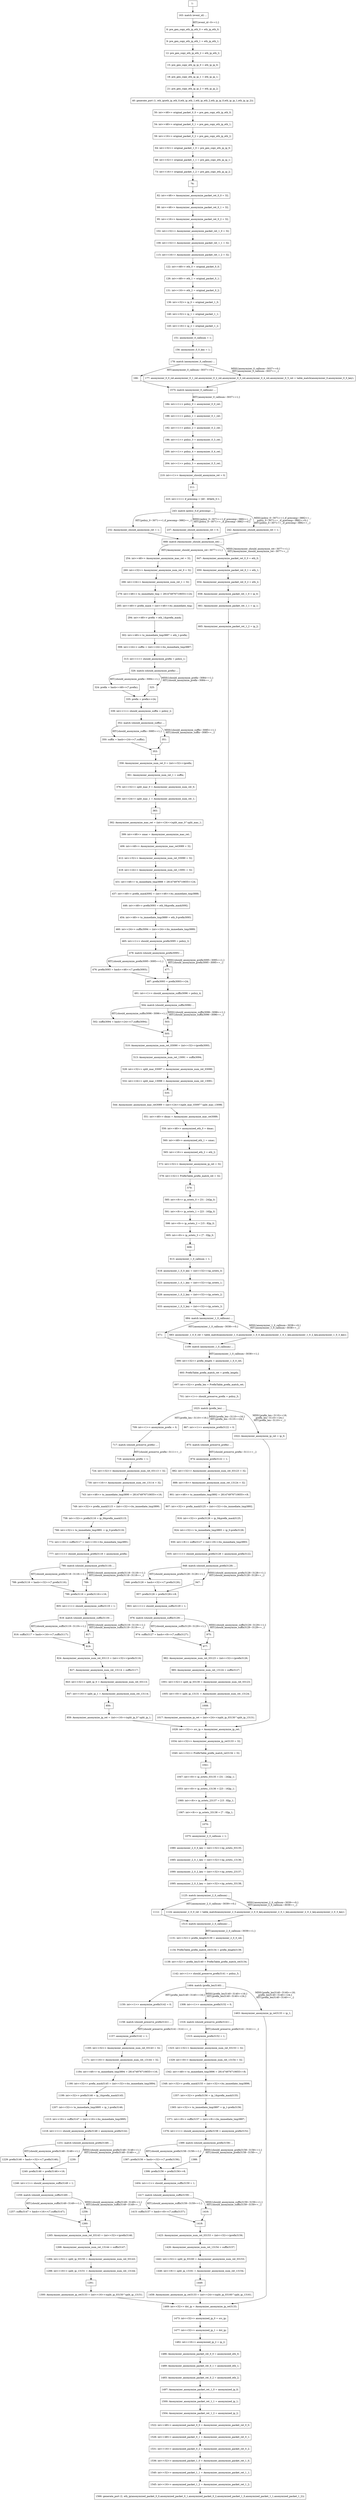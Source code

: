 digraph G {
  "1: " [shape=box, ];
  "6: pre_gen_copy_eth_ip_eth_0 = eth_ip_eth_0;" [shape=box, ];
  "9: pre_gen_copy_eth_ip_eth_1 = eth_ip_eth_1;" [shape=box, ];
  "12: pre_gen_copy_eth_ip_eth_2 = eth_ip_eth_2;" [shape=box, ];
  "15: pre_gen_copy_eth_ip_ip_0 = eth_ip_ip_0;" [shape=box, ];
  "18: pre_gen_copy_eth_ip_ip_1 = eth_ip_ip_1;" [shape=box, ];
  "21: pre_gen_copy_eth_ip_ip_2 = eth_ip_ip_2;" [shape=box, ];
  "40: generate_port (1, eth_ip(eth_ip_eth_0,eth_ip_eth_1,eth_ip_eth_2,eth_ip_ip_0,eth_ip_ip_1,eth_ip_ip_2));" [
  shape=box, ];
  "50: int<<48>> original_packet_0_0 = pre_gen_copy_eth_ip_eth_0;" [shape=box,
                                                                    ];
  "54: int<<48>> original_packet_0_1 = pre_gen_copy_eth_ip_eth_1;" [shape=box,
                                                                    ];
  "59: int<<16>> original_packet_0_2 = pre_gen_copy_eth_ip_eth_2;" [shape=box,
                                                                    ];
  "64: int<<32>> original_packet_1_0 = pre_gen_copy_eth_ip_ip_0;" [shape=box, ];
  "68: int<<32>> original_packet_1_1 = pre_gen_copy_eth_ip_ip_1;" [shape=box, ];
  "73: int<<16>> original_packet_1_2 = pre_gen_copy_eth_ip_ip_2;" [shape=box, ];
  "76: " [shape=box, ];
  "82: int<<48>> Anonymizer_anonymize_packet_ret_0_0 = 32;" [shape=box, ];
  "88: int<<48>> Anonymizer_anonymize_packet_ret_0_1 = 32;" [shape=box, ];
  "95: int<<16>> Anonymizer_anonymize_packet_ret_0_2 = 32;" [shape=box, ];
  "102: int<<32>> Anonymizer_anonymize_packet_ret_1_0 = 32;" [shape=box, ];
  "108: int<<32>> Anonymizer_anonymize_packet_ret_1_1 = 32;" [shape=box, ];
  "115: int<<16>> Anonymizer_anonymize_packet_ret_1_2 = 32;" [shape=box, ];
  "122: int<<48>> eth_0 = original_packet_0_0;" [shape=box, ];
  "126: int<<48>> eth_1 = original_packet_0_1;" [shape=box, ];
  "131: int<<16>> eth_2 = original_packet_0_2;" [shape=box, ];
  "136: int<<32>> ip_0 = original_packet_1_0;" [shape=box, ];
  "140: int<<32>> ip_1 = original_packet_1_1;" [shape=box, ];
  "145: int<<16>> ip_2 = original_packet_1_2;" [shape=box, ];
  "151: anonymizer_0_callnum = 1;" [shape=box, ];
  "156: anonymizer_0_0_key = 1;" [shape=box, ];
  "163: match (event_id) ...
" [shape=box, ];
  "166: " [shape=box, ];
  "177: anonymizer_0_0_ret,anonymizer_0_1_ret,anonymizer_0_2_ret,anonymizer_0_3_ret,anonymizer_0_4_ret,anonymizer_0_5_ret = table_match(anonymizer_0,anonymizer_0_0_key);" [
  shape=box, ];
  "178: match (anonymizer_0_callnum) ...
" [shape=box, ];
  "184: int<<1>> policy_0 = anonymizer_0_0_ret;" [shape=box, ];
  "188: int<<1>> policy_1 = anonymizer_0_1_ret;" [shape=box, ];
  "192: int<<1>> policy_2 = anonymizer_0_2_ret;" [shape=box, ];
  "196: int<<1>> policy_3 = anonymizer_0_3_ret;" [shape=box, ];
  "200: int<<1>> policy_4 = anonymizer_0_4_ret;" [shape=box, ];
  "204: int<<1>> policy_5 = anonymizer_0_5_ret;" [shape=box, ];
  "210: int<<1>> Anonymizer_should_anonymize_ret = 0;" [shape=box, ];
  "211: " [shape=box, ];
  "223: int<<1>> if_precomp = [40 : 40]eth_0-1;" [shape=box, ];
  "232: Anonymizer_should_anonymize_ret = 1;" [shape=box, ];
  "237: Anonymizer_should_anonymize_ret = 0;" [shape=box, ];
  "242: Anonymizer_should_anonymize_ret = 1;" [shape=box, ];
  "243: match (policy_0,if_precomp) ...
" [shape=box, ];
  "254: int<<48>> Anonymizer_anonymize_mac_ret = 32;" [shape=box, ];
  "260: int<<32>> Anonymizer_anonymize_num_ret_0 = 32;" [shape=box, ];
  "266: int<<24>> Anonymizer_anonymize_num_ret_1 = 32;" [shape=box, ];
  "279: int<<48>> to_immediate_tmp = 281474976710655<<24;" [shape=box, ];
  "285: int<<48>> prefix_mask = (int<<48>>)to_immediate_tmp;" [shape=box, ];
  "294: int<<48>> prefix = eth_1&prefix_mask;" [shape=box, ];
  "302: int<<48>> to_immediate_tmp3887 = eth_1-prefix;" [shape=box, ];
  "308: int<<24>> suffix = (int<<24>>)to_immediate_tmp3887;" [shape=box, ];
  "313: int<<1>> should_anonymize_prefix = policy_1;" [shape=box, ];
  "324: prefix = hash<<48>>(7,prefix);" [shape=box, ];
  "325: " [shape=box, ];
  "326: match (should_anonymize_prefix) ...
" [shape=box, ];
  "335: prefix = prefix>>24;" [shape=box, ];
  "339: int<<1>> should_anonymize_suffix = policy_2;" [shape=box, ];
  "350: suffix = hash<<24>>(7,suffix);" [shape=box, ];
  "351: " [shape=box, ];
  "352: match (should_anonymize_suffix) ...
" [shape=box, ];
  "353: " [shape=box, ];
  "358: Anonymizer_anonymize_num_ret_0 = (int<<32>>)prefix;" [shape=box, ];
  "361: Anonymizer_anonymize_num_ret_1 = suffix;" [shape=box, ];
  "376: int<<32>> split_mac_0 = Anonymizer_anonymize_num_ret_0;" [shape=box, ];
  "380: int<<24>> split_mac_1 = Anonymizer_anonymize_num_ret_1;" [shape=box, ];
  "383: " [shape=box, ];
  "392: Anonymizer_anonymize_mac_ret = (int<<24>>)split_mac_0^split_mac_1;" [
  shape=box, ];
  "399: int<<48>> smac = Anonymizer_anonymize_mac_ret;" [shape=box, ];
  "406: int<<48>> Anonymizer_anonymize_mac_ret3089 = 32;" [shape=box, ];
  "412: int<<32>> Anonymizer_anonymize_num_ret_03090 = 32;" [shape=box, ];
  "418: int<<24>> Anonymizer_anonymize_num_ret_13091 = 32;" [shape=box, ];
  "431: int<<48>> to_immediate_tmp3888 = 281474976710655<<24;" [shape=box, ];
  "437: int<<48>> prefix_mask3092 = (int<<48>>)to_immediate_tmp3888;" [
  shape=box, ];
  "446: int<<48>> prefix3093 = eth_0&prefix_mask3092;" [shape=box, ];
  "454: int<<48>> to_immediate_tmp3889 = eth_0-prefix3093;" [shape=box, ];
  "460: int<<24>> suffix3094 = (int<<24>>)to_immediate_tmp3889;" [shape=box, ];
  "465: int<<1>> should_anonymize_prefix3095 = policy_3;" [shape=box, ];
  "476: prefix3093 = hash<<48>>(7,prefix3093);" [shape=box, ];
  "477: " [shape=box, ];
  "478: match (should_anonymize_prefix3095) ...
" [shape=box, ];
  "487: prefix3093 = prefix3093>>24;" [shape=box, ];
  "491: int<<1>> should_anonymize_suffix3096 = policy_4;" [shape=box, ];
  "502: suffix3094 = hash<<24>>(7,suffix3094);" [shape=box, ];
  "503: " [shape=box, ];
  "504: match (should_anonymize_suffix3096) ...
" [shape=box, ];
  "505: " [shape=box, ];
  "510: Anonymizer_anonymize_num_ret_03090 = (int<<32>>)prefix3093;" [
  shape=box, ];
  "513: Anonymizer_anonymize_num_ret_13091 = suffix3094;" [shape=box, ];
  "528: int<<32>> split_mac_03097 = Anonymizer_anonymize_num_ret_03090;" [
  shape=box, ];
  "532: int<<24>> split_mac_13098 = Anonymizer_anonymize_num_ret_13091;" [
  shape=box, ];
  "535: " [shape=box, ];
  "544: Anonymizer_anonymize_mac_ret3089 = (int<<24>>)split_mac_03097^split_mac_13098;" [
  shape=box, ];
  "551: int<<48>> dmac = Anonymizer_anonymize_mac_ret3089;" [shape=box, ];
  "556: int<<48>> anonymized_eth_0 = dmac;" [shape=box, ];
  "560: int<<48>> anonymized_eth_1 = smac;" [shape=box, ];
  "565: int<<16>> anonymized_eth_2 = eth_2;" [shape=box, ];
  "572: int<<32>> Anonymizer_anonymize_ip_ret = 32;" [shape=box, ];
  "578: int<<32>> PrefixTable_prefix_match_ret = 32;" [shape=box, ];
  "579: " [shape=box, ];
  "585: int<<8>> ip_octets_0 = [31 : 24]ip_0;" [shape=box, ];
  "591: int<<8>> ip_octets_1 = [23 : 16]ip_0;" [shape=box, ];
  "598: int<<8>> ip_octets_2 = [15 : 8]ip_0;" [shape=box, ];
  "605: int<<8>> ip_octets_3 = [7 : 0]ip_0;" [shape=box, ];
  "608: " [shape=box, ];
  "613: anonymizer_1_0_callnum = 1;" [shape=box, ];
  "618: anonymizer_1_0_0_key = (int<<32>>)ip_octets_0;" [shape=box, ];
  "623: anonymizer_1_0_1_key = (int<<32>>)ip_octets_1;" [shape=box, ];
  "628: anonymizer_1_0_2_key = (int<<32>>)ip_octets_2;" [shape=box, ];
  "633: anonymizer_1_0_3_key = (int<<32>>)ip_octets_3;" [shape=box, ];
  "647: Anonymizer_anonymize_packet_ret_0_0 = eth_0;" [shape=box, ];
  "650: Anonymizer_anonymize_packet_ret_0_1 = eth_1;" [shape=box, ];
  "654: Anonymizer_anonymize_packet_ret_0_2 = eth_2;" [shape=box, ];
  "658: Anonymizer_anonymize_packet_ret_1_0 = ip_0;" [shape=box, ];
  "661: Anonymizer_anonymize_packet_ret_1_1 = ip_1;" [shape=box, ];
  "665: Anonymizer_anonymize_packet_ret_1_2 = ip_2;" [shape=box, ];
  "668: match (Anonymizer_should_anonymize_ret) ...
" [shape=box, ];
  "671: " [shape=box, ];
  "683: anonymizer_1_0_0_ret = table_match(anonymizer_1_0,anonymizer_1_0_0_key,anonymizer_1_0_1_key,anonymizer_1_0_2_key,anonymizer_1_0_3_key);" [
  shape=box, ];
  "684: match (anonymizer_1_0_callnum) ...
" [shape=box, ];
  "690: int<<32>> prefix_length = anonymizer_1_0_0_ret;" [shape=box, ];
  "693: PrefixTable_prefix_match_ret = prefix_length;" [shape=box, ];
  "697: int<<32>> prefix_len = PrefixTable_prefix_match_ret;" [shape=box, ];
  "701: int<<1>> should_preserve_prefix = policy_5;" [shape=box, ];
  "709: int<<1>> anonymize_prefix = 0;" [shape=box, ];
  "716: anonymize_prefix = 1;" [shape=box, ];
  "717: match (should_preserve_prefix) ...
" [shape=box, ];
  "724: int<<32>> Anonymizer_anonymize_num_ret_03113 = 32;" [shape=box, ];
  "730: int<<16>> Anonymizer_anonymize_num_ret_13114 = 32;" [shape=box, ];
  "743: int<<48>> to_immediate_tmp3890 = 281474976710655<<16;" [shape=box, ];
  "749: int<<32>> prefix_mask3115 = (int<<32>>)to_immediate_tmp3890;" [
  shape=box, ];
  "758: int<<32>> prefix3116 = ip_0&prefix_mask3115;" [shape=box, ];
  "766: int<<32>> to_immediate_tmp3891 = ip_0-prefix3116;" [shape=box, ];
  "772: int<<16>> suffix3117 = (int<<16>>)to_immediate_tmp3891;" [shape=box, ];
  "777: int<<1>> should_anonymize_prefix3118 = anonymize_prefix;" [shape=box, ];
  "788: prefix3116 = hash<<32>>(7,prefix3116);" [shape=box, ];
  "789: " [shape=box, ];
  "790: match (should_anonymize_prefix3118) ...
" [shape=box, ];
  "799: prefix3116 = prefix3116>>16;" [shape=box, ];
  "805: int<<1>> should_anonymize_suffix3119 = 1;" [shape=box, ];
  "816: suffix3117 = hash<<16>>(7,suffix3117);" [shape=box, ];
  "817: " [shape=box, ];
  "818: match (should_anonymize_suffix3119) ...
" [shape=box, ];
  "819: " [shape=box, ];
  "824: Anonymizer_anonymize_num_ret_03113 = (int<<32>>)prefix3116;" [
  shape=box, ];
  "827: Anonymizer_anonymize_num_ret_13114 = suffix3117;" [shape=box, ];
  "843: int<<32>> split_ip_0 = Anonymizer_anonymize_num_ret_03113;" [
  shape=box, ];
  "847: int<<16>> split_ip_1 = Anonymizer_anonymize_num_ret_13114;" [
  shape=box, ];
  "850: " [shape=box, ];
  "859: Anonymizer_anonymize_ip_ret = (int<<16>>)split_ip_0^split_ip_1;" [
  shape=box, ];
  "867: int<<1>> anonymize_prefix3122 = 0;" [shape=box, ];
  "874: anonymize_prefix3122 = 1;" [shape=box, ];
  "875: match (should_preserve_prefix) ...
" [shape=box, ];
  "882: int<<32>> Anonymizer_anonymize_num_ret_03123 = 32;" [shape=box, ];
  "888: int<<8>> Anonymizer_anonymize_num_ret_13124 = 32;" [shape=box, ];
  "901: int<<48>> to_immediate_tmp3892 = 281474976710655<<8;" [shape=box, ];
  "907: int<<32>> prefix_mask3125 = (int<<32>>)to_immediate_tmp3892;" [
  shape=box, ];
  "916: int<<32>> prefix3126 = ip_0&prefix_mask3125;" [shape=box, ];
  "924: int<<32>> to_immediate_tmp3893 = ip_0-prefix3126;" [shape=box, ];
  "930: int<<8>> suffix3127 = (int<<8>>)to_immediate_tmp3893;" [shape=box, ];
  "935: int<<1>> should_anonymize_prefix3128 = anonymize_prefix3122;" [
  shape=box, ];
  "946: prefix3126 = hash<<32>>(7,prefix3126);" [shape=box, ];
  "947: " [shape=box, ];
  "948: match (should_anonymize_prefix3128) ...
" [shape=box, ];
  "957: prefix3126 = prefix3126>>8;" [shape=box, ];
  "963: int<<1>> should_anonymize_suffix3129 = 1;" [shape=box, ];
  "974: suffix3127 = hash<<8>>(7,suffix3127);" [shape=box, ];
  "975: " [shape=box, ];
  "976: match (should_anonymize_suffix3129) ...
" [shape=box, ];
  "977: " [shape=box, ];
  "982: Anonymizer_anonymize_num_ret_03123 = (int<<32>>)prefix3126;" [
  shape=box, ];
  "985: Anonymizer_anonymize_num_ret_13124 = suffix3127;" [shape=box, ];
  "1001: int<<32>> split_ip_03130 = Anonymizer_anonymize_num_ret_03123;" [
  shape=box, ];
  "1005: int<<8>> split_ip_13131 = Anonymizer_anonymize_num_ret_13124;" [
  shape=box, ];
  "1008: " [shape=box, ];
  "1017: Anonymizer_anonymize_ip_ret = (int<<24>>)split_ip_03130^split_ip_13131;" [
  shape=box, ];
  "1022: Anonymizer_anonymize_ip_ret = ip_0;" [shape=box, ];
  "1023: match (prefix_len) ...
" [shape=box, ];
  "1028: int<<32>> src_ip = Anonymizer_anonymize_ip_ret;" [shape=box, ];
  "1034: int<<32>> Anonymizer_anonymize_ip_ret3133 = 32;" [shape=box, ];
  "1040: int<<32>> PrefixTable_prefix_match_ret3134 = 32;" [shape=box, ];
  "1041: " [shape=box, ];
  "1047: int<<8>> ip_octets_03135 = [31 : 24]ip_1;" [shape=box, ];
  "1053: int<<8>> ip_octets_13136 = [23 : 16]ip_1;" [shape=box, ];
  "1060: int<<8>> ip_octets_23137 = [15 : 8]ip_1;" [shape=box, ];
  "1067: int<<8>> ip_octets_33138 = [7 : 0]ip_1;" [shape=box, ];
  "1070: " [shape=box, ];
  "1075: anonymizer_2_0_callnum = 1;" [shape=box, ];
  "1080: anonymizer_2_0_0_key = (int<<32>>)ip_octets_03135;" [shape=box, ];
  "1085: anonymizer_2_0_1_key = (int<<32>>)ip_octets_13136;" [shape=box, ];
  "1090: anonymizer_2_0_2_key = (int<<32>>)ip_octets_23137;" [shape=box, ];
  "1095: anonymizer_2_0_3_key = (int<<32>>)ip_octets_33138;" [shape=box, ];
  "1109: match (anonymizer_1_0_callnum) ...
" [shape=box, ];
  "1112: " [shape=box, ];
  "1124: anonymizer_2_0_0_ret = table_match(anonymizer_2_0,anonymizer_2_0_0_key,anonymizer_2_0_1_key,anonymizer_2_0_2_key,anonymizer_2_0_3_key);" [
  shape=box, ];
  "1125: match (anonymizer_2_0_callnum) ...
" [shape=box, ];
  "1131: int<<32>> prefix_length3139 = anonymizer_2_0_0_ret;" [shape=box, ];
  "1134: PrefixTable_prefix_match_ret3134 = prefix_length3139;" [shape=box, ];
  "1138: int<<32>> prefix_len3140 = PrefixTable_prefix_match_ret3134;" [
  shape=box, ];
  "1142: int<<1>> should_preserve_prefix3141 = policy_5;" [shape=box, ];
  "1150: int<<1>> anonymize_prefix3142 = 0;" [shape=box, ];
  "1157: anonymize_prefix3142 = 1;" [shape=box, ];
  "1158: match (should_preserve_prefix3141) ...
" [shape=box, ];
  "1165: int<<32>> Anonymizer_anonymize_num_ret_03143 = 32;" [shape=box, ];
  "1171: int<<16>> Anonymizer_anonymize_num_ret_13144 = 32;" [shape=box, ];
  "1184: int<<48>> to_immediate_tmp3894 = 281474976710655<<16;" [shape=box, ];
  "1190: int<<32>> prefix_mask3145 = (int<<32>>)to_immediate_tmp3894;" [
  shape=box, ];
  "1199: int<<32>> prefix3146 = ip_1&prefix_mask3145;" [shape=box, ];
  "1207: int<<32>> to_immediate_tmp3895 = ip_1-prefix3146;" [shape=box, ];
  "1213: int<<16>> suffix3147 = (int<<16>>)to_immediate_tmp3895;" [shape=box, ];
  "1218: int<<1>> should_anonymize_prefix3148 = anonymize_prefix3142;" [
  shape=box, ];
  "1229: prefix3146 = hash<<32>>(7,prefix3146);" [shape=box, ];
  "1230: " [shape=box, ];
  "1231: match (should_anonymize_prefix3148) ...
" [shape=box, ];
  "1240: prefix3146 = prefix3146>>16;" [shape=box, ];
  "1246: int<<1>> should_anonymize_suffix3149 = 1;" [shape=box, ];
  "1257: suffix3147 = hash<<16>>(7,suffix3147);" [shape=box, ];
  "1258: " [shape=box, ];
  "1259: match (should_anonymize_suffix3149) ...
" [shape=box, ];
  "1260: " [shape=box, ];
  "1265: Anonymizer_anonymize_num_ret_03143 = (int<<32>>)prefix3146;" [
  shape=box, ];
  "1268: Anonymizer_anonymize_num_ret_13144 = suffix3147;" [shape=box, ];
  "1284: int<<32>> split_ip_03150 = Anonymizer_anonymize_num_ret_03143;" [
  shape=box, ];
  "1288: int<<16>> split_ip_13151 = Anonymizer_anonymize_num_ret_13144;" [
  shape=box, ];
  "1291: " [shape=box, ];
  "1300: Anonymizer_anonymize_ip_ret3133 = (int<<16>>)split_ip_03150^split_ip_13151;" [
  shape=box, ];
  "1308: int<<1>> anonymize_prefix3152 = 0;" [shape=box, ];
  "1315: anonymize_prefix3152 = 1;" [shape=box, ];
  "1316: match (should_preserve_prefix3141) ...
" [shape=box, ];
  "1323: int<<32>> Anonymizer_anonymize_num_ret_03153 = 32;" [shape=box, ];
  "1329: int<<8>> Anonymizer_anonymize_num_ret_13154 = 32;" [shape=box, ];
  "1342: int<<48>> to_immediate_tmp3896 = 281474976710655<<8;" [shape=box, ];
  "1348: int<<32>> prefix_mask3155 = (int<<32>>)to_immediate_tmp3896;" [
  shape=box, ];
  "1357: int<<32>> prefix3156 = ip_1&prefix_mask3155;" [shape=box, ];
  "1365: int<<32>> to_immediate_tmp3897 = ip_1-prefix3156;" [shape=box, ];
  "1371: int<<8>> suffix3157 = (int<<8>>)to_immediate_tmp3897;" [shape=box, ];
  "1376: int<<1>> should_anonymize_prefix3158 = anonymize_prefix3152;" [
  shape=box, ];
  "1387: prefix3156 = hash<<32>>(7,prefix3156);" [shape=box, ];
  "1388: " [shape=box, ];
  "1389: match (should_anonymize_prefix3158) ...
" [shape=box, ];
  "1398: prefix3156 = prefix3156>>8;" [shape=box, ];
  "1404: int<<1>> should_anonymize_suffix3159 = 1;" [shape=box, ];
  "1415: suffix3157 = hash<<8>>(7,suffix3157);" [shape=box, ];
  "1416: " [shape=box, ];
  "1417: match (should_anonymize_suffix3159) ...
" [shape=box, ];
  "1418: " [shape=box, ];
  "1423: Anonymizer_anonymize_num_ret_03153 = (int<<32>>)prefix3156;" [
  shape=box, ];
  "1426: Anonymizer_anonymize_num_ret_13154 = suffix3157;" [shape=box, ];
  "1442: int<<32>> split_ip_03160 = Anonymizer_anonymize_num_ret_03153;" [
  shape=box, ];
  "1446: int<<8>> split_ip_13161 = Anonymizer_anonymize_num_ret_13154;" [
  shape=box, ];
  "1449: " [shape=box, ];
  "1458: Anonymizer_anonymize_ip_ret3133 = (int<<24>>)split_ip_03160^split_ip_13161;" [
  shape=box, ];
  "1463: Anonymizer_anonymize_ip_ret3133 = ip_1;" [shape=box, ];
  "1464: match (prefix_len3140) ...
" [shape=box, ];
  "1469: int<<32>> dst_ip = Anonymizer_anonymize_ip_ret3133;" [shape=box, ];
  "1473: int<<32>> anonymized_ip_0 = src_ip;" [shape=box, ];
  "1477: int<<32>> anonymized_ip_1 = dst_ip;" [shape=box, ];
  "1482: int<<16>> anonymized_ip_2 = ip_2;" [shape=box, ];
  "1486: Anonymizer_anonymize_packet_ret_0_0 = anonymized_eth_0;" [shape=box, ];
  "1489: Anonymizer_anonymize_packet_ret_0_1 = anonymized_eth_1;" [shape=box, ];
  "1493: Anonymizer_anonymize_packet_ret_0_2 = anonymized_eth_2;" [shape=box, ];
  "1497: Anonymizer_anonymize_packet_ret_1_0 = anonymized_ip_0;" [shape=box, ];
  "1500: Anonymizer_anonymize_packet_ret_1_1 = anonymized_ip_1;" [shape=box, ];
  "1504: Anonymizer_anonymize_packet_ret_1_2 = anonymized_ip_2;" [shape=box, ];
  "1513: match (anonymizer_2_0_callnum) ...
" [shape=box, ];
  "1522: int<<48>> anonymized_packet_0_0 = Anonymizer_anonymize_packet_ret_0_0;" [
  shape=box, ];
  "1526: int<<48>> anonymized_packet_0_1 = Anonymizer_anonymize_packet_ret_0_1;" [
  shape=box, ];
  "1531: int<<16>> anonymized_packet_0_2 = Anonymizer_anonymize_packet_ret_0_2;" [
  shape=box, ];
  "1536: int<<32>> anonymized_packet_1_0 = Anonymizer_anonymize_packet_ret_1_0;" [
  shape=box, ];
  "1540: int<<32>> anonymized_packet_1_1 = Anonymizer_anonymize_packet_ret_1_1;" [
  shape=box, ];
  "1545: int<<16>> anonymized_packet_1_2 = Anonymizer_anonymize_packet_ret_1_2;" [
  shape=box, ];
  "1566: generate_port (2, eth_ip(anonymized_packet_0_0,anonymized_packet_0_1,anonymized_packet_0_2,anonymized_packet_1_0,anonymized_packet_1_1,anonymized_packet_1_2));" [
  shape=box, ];
  "1575: match (anonymizer_0_callnum) ...
" [shape=box, ];
  
  
  "1: " -> "163: match (event_id) ...
" [label="", ];
  "6: pre_gen_copy_eth_ip_eth_0 = eth_ip_eth_0;" -> "9: pre_gen_copy_eth_ip_eth_1 = eth_ip_eth_1;" [
  label="", ];
  "9: pre_gen_copy_eth_ip_eth_1 = eth_ip_eth_1;" -> "12: pre_gen_copy_eth_ip_eth_2 = eth_ip_eth_2;" [
  label="", ];
  "12: pre_gen_copy_eth_ip_eth_2 = eth_ip_eth_2;" -> "15: pre_gen_copy_eth_ip_ip_0 = eth_ip_ip_0;" [
  label="", ];
  "15: pre_gen_copy_eth_ip_ip_0 = eth_ip_ip_0;" -> "18: pre_gen_copy_eth_ip_ip_1 = eth_ip_ip_1;" [
  label="", ];
  "18: pre_gen_copy_eth_ip_ip_1 = eth_ip_ip_1;" -> "21: pre_gen_copy_eth_ip_ip_2 = eth_ip_ip_2;" [
  label="", ];
  "21: pre_gen_copy_eth_ip_ip_2 = eth_ip_ip_2;" -> "40: generate_port (1, eth_ip(eth_ip_eth_0,eth_ip_eth_1,eth_ip_eth_2,eth_ip_ip_0,eth_ip_ip_1,eth_ip_ip_2));" [
  label="", ];
  "40: generate_port (1, eth_ip(eth_ip_eth_0,eth_ip_eth_1,eth_ip_eth_2,eth_ip_ip_0,eth_ip_ip_1,eth_ip_ip_2));" -> "50: int<<48>> original_packet_0_0 = pre_gen_copy_eth_ip_eth_0;" [
  label="", ];
  "50: int<<48>> original_packet_0_0 = pre_gen_copy_eth_ip_eth_0;" -> "54: int<<48>> original_packet_0_1 = pre_gen_copy_eth_ip_eth_1;" [
  label="", ];
  "54: int<<48>> original_packet_0_1 = pre_gen_copy_eth_ip_eth_1;" -> "59: int<<16>> original_packet_0_2 = pre_gen_copy_eth_ip_eth_2;" [
  label="", ];
  "59: int<<16>> original_packet_0_2 = pre_gen_copy_eth_ip_eth_2;" -> "64: int<<32>> original_packet_1_0 = pre_gen_copy_eth_ip_ip_0;" [
  label="", ];
  "64: int<<32>> original_packet_1_0 = pre_gen_copy_eth_ip_ip_0;" -> "68: int<<32>> original_packet_1_1 = pre_gen_copy_eth_ip_ip_1;" [
  label="", ];
  "68: int<<32>> original_packet_1_1 = pre_gen_copy_eth_ip_ip_1;" -> "73: int<<16>> original_packet_1_2 = pre_gen_copy_eth_ip_ip_2;" [
  label="", ];
  "73: int<<16>> original_packet_1_2 = pre_gen_copy_eth_ip_ip_2;" -> "76: " [
  label="", ];
  "76: " -> "82: int<<48>> Anonymizer_anonymize_packet_ret_0_0 = 32;" [
  label="", ];
  "82: int<<48>> Anonymizer_anonymize_packet_ret_0_0 = 32;" -> "88: int<<48>> Anonymizer_anonymize_packet_ret_0_1 = 32;" [
  label="", ];
  "88: int<<48>> Anonymizer_anonymize_packet_ret_0_1 = 32;" -> "95: int<<16>> Anonymizer_anonymize_packet_ret_0_2 = 32;" [
  label="", ];
  "95: int<<16>> Anonymizer_anonymize_packet_ret_0_2 = 32;" -> "102: int<<32>> Anonymizer_anonymize_packet_ret_1_0 = 32;" [
  label="", ];
  "102: int<<32>> Anonymizer_anonymize_packet_ret_1_0 = 32;" -> "108: int<<32>> Anonymizer_anonymize_packet_ret_1_1 = 32;" [
  label="", ];
  "108: int<<32>> Anonymizer_anonymize_packet_ret_1_1 = 32;" -> "115: int<<16>> Anonymizer_anonymize_packet_ret_1_2 = 32;" [
  label="", ];
  "115: int<<16>> Anonymizer_anonymize_packet_ret_1_2 = 32;" -> "122: int<<48>> eth_0 = original_packet_0_0;" [
  label="", ];
  "122: int<<48>> eth_0 = original_packet_0_0;" -> "126: int<<48>> eth_1 = original_packet_0_1;" [
  label="", ];
  "126: int<<48>> eth_1 = original_packet_0_1;" -> "131: int<<16>> eth_2 = original_packet_0_2;" [
  label="", ];
  "131: int<<16>> eth_2 = original_packet_0_2;" -> "136: int<<32>> ip_0 = original_packet_1_0;" [
  label="", ];
  "136: int<<32>> ip_0 = original_packet_1_0;" -> "140: int<<32>> ip_1 = original_packet_1_1;" [
  label="", ];
  "140: int<<32>> ip_1 = original_packet_1_1;" -> "145: int<<16>> ip_2 = original_packet_1_2;" [
  label="", ];
  "145: int<<16>> ip_2 = original_packet_1_2;" -> "151: anonymizer_0_callnum = 1;" [
  label="", ];
  "151: anonymizer_0_callnum = 1;" -> "156: anonymizer_0_0_key = 1;" [
  label="", ];
  "156: anonymizer_0_0_key = 1;" -> "178: match (anonymizer_0_callnum) ...
" [
  label="", ];
  "163: match (event_id) ...
" -> "6: pre_gen_copy_eth_ip_eth_0 = eth_ip_eth_0;" [
  label="HIT{event_id~0==1;}", ];
  "166: " -> "1575: match (anonymizer_0_callnum) ...
" [label="", ];
  "177: anonymizer_0_0_ret,anonymizer_0_1_ret,anonymizer_0_2_ret,anonymizer_0_3_ret,anonymizer_0_4_ret,anonymizer_0_5_ret = table_match(anonymizer_0,anonymizer_0_0_key);" -> "1575: match (anonymizer_0_callnum) ...
" [
  label="", ];
  "178: match (anonymizer_0_callnum) ...
" -> "166: " [label="HIT{anonymizer_0_callnum~3037==0;}",
                                                       ];
  "178: match (anonymizer_0_callnum) ...
" -> "177: anonymizer_0_0_ret,anonymizer_0_1_ret,anonymizer_0_2_ret,anonymizer_0_3_ret,anonymizer_0_4_ret,anonymizer_0_5_ret = table_match(anonymizer_0,anonymizer_0_0_key);" [
  label="MISS{anonymizer_0_callnum~3037==0;}
HIT{anonymizer_0_callnum~3037==_;}",
  ];
  "184: int<<1>> policy_0 = anonymizer_0_0_ret;" -> "188: int<<1>> policy_1 = anonymizer_0_1_ret;" [
  label="", ];
  "188: int<<1>> policy_1 = anonymizer_0_1_ret;" -> "192: int<<1>> policy_2 = anonymizer_0_2_ret;" [
  label="", ];
  "192: int<<1>> policy_2 = anonymizer_0_2_ret;" -> "196: int<<1>> policy_3 = anonymizer_0_3_ret;" [
  label="", ];
  "196: int<<1>> policy_3 = anonymizer_0_3_ret;" -> "200: int<<1>> policy_4 = anonymizer_0_4_ret;" [
  label="", ];
  "200: int<<1>> policy_4 = anonymizer_0_4_ret;" -> "204: int<<1>> policy_5 = anonymizer_0_5_ret;" [
  label="", ];
  "204: int<<1>> policy_5 = anonymizer_0_5_ret;" -> "210: int<<1>> Anonymizer_should_anonymize_ret = 0;" [
  label="", ];
  "210: int<<1>> Anonymizer_should_anonymize_ret = 0;" -> "211: " [label="", ];
  "211: " -> "223: int<<1>> if_precomp = [40 : 40]eth_0-1;" [label="", ];
  "223: int<<1>> if_precomp = [40 : 40]eth_0-1;" -> "243: match (policy_0,if_precomp) ...
" [
  label="", ];
  "232: Anonymizer_should_anonymize_ret = 1;" -> "668: match (Anonymizer_should_anonymize_ret) ...
" [
  label="", ];
  "237: Anonymizer_should_anonymize_ret = 0;" -> "668: match (Anonymizer_should_anonymize_ret) ...
" [
  label="", ];
  "242: Anonymizer_should_anonymize_ret = 1;" -> "668: match (Anonymizer_should_anonymize_ret) ...
" [
  label="", ];
  "243: match (policy_0,if_precomp) ...
" -> "232: Anonymizer_should_anonymize_ret = 1;" [
  label="HIT{policy_0~3071==1,if_precomp~3882==_;}", ];
  "243: match (policy_0,if_precomp) ...
" -> "237: Anonymizer_should_anonymize_ret = 0;" [
  label="MISS{policy_0~3071==1,if_precomp~3882==_;}
HIT{policy_0~3071==_,if_precomp~3882==0;}",
  ];
  "243: match (policy_0,if_precomp) ...
" -> "242: Anonymizer_should_anonymize_ret = 1;" [
  label="MISS{policy_0~3071==1,if_precomp~3882==_;
policy_0~3071==_,if_precomp~3882==0;}
HIT{policy_0~3071==_,if_precomp~3882==_;}",
  ];
  "254: int<<48>> Anonymizer_anonymize_mac_ret = 32;" -> "260: int<<32>> Anonymizer_anonymize_num_ret_0 = 32;" [
  label="", ];
  "260: int<<32>> Anonymizer_anonymize_num_ret_0 = 32;" -> "266: int<<24>> Anonymizer_anonymize_num_ret_1 = 32;" [
  label="", ];
  "266: int<<24>> Anonymizer_anonymize_num_ret_1 = 32;" -> "279: int<<48>> to_immediate_tmp = 281474976710655<<24;" [
  label="", ];
  "279: int<<48>> to_immediate_tmp = 281474976710655<<24;" -> "285: int<<48>> prefix_mask = (int<<48>>)to_immediate_tmp;" [
  label="", ];
  "285: int<<48>> prefix_mask = (int<<48>>)to_immediate_tmp;" -> "294: int<<48>> prefix = eth_1&prefix_mask;" [
  label="", ];
  "294: int<<48>> prefix = eth_1&prefix_mask;" -> "302: int<<48>> to_immediate_tmp3887 = eth_1-prefix;" [
  label="", ];
  "302: int<<48>> to_immediate_tmp3887 = eth_1-prefix;" -> "308: int<<24>> suffix = (int<<24>>)to_immediate_tmp3887;" [
  label="", ];
  "308: int<<24>> suffix = (int<<24>>)to_immediate_tmp3887;" -> "313: int<<1>> should_anonymize_prefix = policy_1;" [
  label="", ];
  "313: int<<1>> should_anonymize_prefix = policy_1;" -> "326: match (should_anonymize_prefix) ...
" [
  label="", ];
  "324: prefix = hash<<48>>(7,prefix);" -> "335: prefix = prefix>>24;" [
  label="", ];
  "325: " -> "335: prefix = prefix>>24;" [label="", ];
  "326: match (should_anonymize_prefix) ...
" -> "324: prefix = hash<<48>>(7,prefix);" [
  label="HIT{should_anonymize_prefix~3084==1;}", ];
  "326: match (should_anonymize_prefix) ...
" -> "325: " [label="MISS{should_anonymize_prefix~3084==1;}
HIT{should_anonymize_prefix~3084==_;}",
                                                          ];
  "335: prefix = prefix>>24;" -> "339: int<<1>> should_anonymize_suffix = policy_2;" [
  label="", ];
  "339: int<<1>> should_anonymize_suffix = policy_2;" -> "352: match (should_anonymize_suffix) ...
" [
  label="", ];
  "350: suffix = hash<<24>>(7,suffix);" -> "353: " [label="", ];
  "351: " -> "353: " [label="", ];
  "352: match (should_anonymize_suffix) ...
" -> "350: suffix = hash<<24>>(7,suffix);" [
  label="HIT{should_anonymize_suffix~3085==1;}", ];
  "352: match (should_anonymize_suffix) ...
" -> "351: " [label="MISS{should_anonymize_suffix~3085==1;}
HIT{should_anonymize_suffix~3085==_;}",
                                                          ];
  "353: " -> "358: Anonymizer_anonymize_num_ret_0 = (int<<32>>)prefix;" [
  label="", ];
  "358: Anonymizer_anonymize_num_ret_0 = (int<<32>>)prefix;" -> "361: Anonymizer_anonymize_num_ret_1 = suffix;" [
  label="", ];
  "361: Anonymizer_anonymize_num_ret_1 = suffix;" -> "376: int<<32>> split_mac_0 = Anonymizer_anonymize_num_ret_0;" [
  label="", ];
  "376: int<<32>> split_mac_0 = Anonymizer_anonymize_num_ret_0;" -> "380: int<<24>> split_mac_1 = Anonymizer_anonymize_num_ret_1;" [
  label="", ];
  "380: int<<24>> split_mac_1 = Anonymizer_anonymize_num_ret_1;" -> "383: " [
  label="", ];
  "383: " -> "392: Anonymizer_anonymize_mac_ret = (int<<24>>)split_mac_0^split_mac_1;" [
  label="", ];
  "392: Anonymizer_anonymize_mac_ret = (int<<24>>)split_mac_0^split_mac_1;" -> "399: int<<48>> smac = Anonymizer_anonymize_mac_ret;" [
  label="", ];
  "399: int<<48>> smac = Anonymizer_anonymize_mac_ret;" -> "406: int<<48>> Anonymizer_anonymize_mac_ret3089 = 32;" [
  label="", ];
  "406: int<<48>> Anonymizer_anonymize_mac_ret3089 = 32;" -> "412: int<<32>> Anonymizer_anonymize_num_ret_03090 = 32;" [
  label="", ];
  "412: int<<32>> Anonymizer_anonymize_num_ret_03090 = 32;" -> "418: int<<24>> Anonymizer_anonymize_num_ret_13091 = 32;" [
  label="", ];
  "418: int<<24>> Anonymizer_anonymize_num_ret_13091 = 32;" -> "431: int<<48>> to_immediate_tmp3888 = 281474976710655<<24;" [
  label="", ];
  "431: int<<48>> to_immediate_tmp3888 = 281474976710655<<24;" -> "437: int<<48>> prefix_mask3092 = (int<<48>>)to_immediate_tmp3888;" [
  label="", ];
  "437: int<<48>> prefix_mask3092 = (int<<48>>)to_immediate_tmp3888;" -> "446: int<<48>> prefix3093 = eth_0&prefix_mask3092;" [
  label="", ];
  "446: int<<48>> prefix3093 = eth_0&prefix_mask3092;" -> "454: int<<48>> to_immediate_tmp3889 = eth_0-prefix3093;" [
  label="", ];
  "454: int<<48>> to_immediate_tmp3889 = eth_0-prefix3093;" -> "460: int<<24>> suffix3094 = (int<<24>>)to_immediate_tmp3889;" [
  label="", ];
  "460: int<<24>> suffix3094 = (int<<24>>)to_immediate_tmp3889;" -> "465: int<<1>> should_anonymize_prefix3095 = policy_3;" [
  label="", ];
  "465: int<<1>> should_anonymize_prefix3095 = policy_3;" -> "478: match (should_anonymize_prefix3095) ...
" [
  label="", ];
  "476: prefix3093 = hash<<48>>(7,prefix3093);" -> "487: prefix3093 = prefix3093>>24;" [
  label="", ];
  "477: " -> "487: prefix3093 = prefix3093>>24;" [label="", ];
  "478: match (should_anonymize_prefix3095) ...
" -> "476: prefix3093 = hash<<48>>(7,prefix3093);" [
  label="HIT{should_anonymize_prefix3095~3095==1;}", ];
  "478: match (should_anonymize_prefix3095) ...
" -> "477: " [label="MISS{should_anonymize_prefix3095~3095==1;}
HIT{should_anonymize_prefix3095~3095==_;}",
                                                              ];
  "487: prefix3093 = prefix3093>>24;" -> "491: int<<1>> should_anonymize_suffix3096 = policy_4;" [
  label="", ];
  "491: int<<1>> should_anonymize_suffix3096 = policy_4;" -> "504: match (should_anonymize_suffix3096) ...
" [
  label="", ];
  "502: suffix3094 = hash<<24>>(7,suffix3094);" -> "505: " [label="", ];
  "503: " -> "505: " [label="", ];
  "504: match (should_anonymize_suffix3096) ...
" -> "502: suffix3094 = hash<<24>>(7,suffix3094);" [
  label="HIT{should_anonymize_suffix3096~3096==1;}", ];
  "504: match (should_anonymize_suffix3096) ...
" -> "503: " [label="MISS{should_anonymize_suffix3096~3096==1;}
HIT{should_anonymize_suffix3096~3096==_;}",
                                                              ];
  "505: " -> "510: Anonymizer_anonymize_num_ret_03090 = (int<<32>>)prefix3093;" [
  label="", ];
  "510: Anonymizer_anonymize_num_ret_03090 = (int<<32>>)prefix3093;" -> "513: Anonymizer_anonymize_num_ret_13091 = suffix3094;" [
  label="", ];
  "513: Anonymizer_anonymize_num_ret_13091 = suffix3094;" -> "528: int<<32>> split_mac_03097 = Anonymizer_anonymize_num_ret_03090;" [
  label="", ];
  "528: int<<32>> split_mac_03097 = Anonymizer_anonymize_num_ret_03090;" -> "532: int<<24>> split_mac_13098 = Anonymizer_anonymize_num_ret_13091;" [
  label="", ];
  "532: int<<24>> split_mac_13098 = Anonymizer_anonymize_num_ret_13091;" -> "535: " [
  label="", ];
  "535: " -> "544: Anonymizer_anonymize_mac_ret3089 = (int<<24>>)split_mac_03097^split_mac_13098;" [
  label="", ];
  "544: Anonymizer_anonymize_mac_ret3089 = (int<<24>>)split_mac_03097^split_mac_13098;" -> "551: int<<48>> dmac = Anonymizer_anonymize_mac_ret3089;" [
  label="", ];
  "551: int<<48>> dmac = Anonymizer_anonymize_mac_ret3089;" -> "556: int<<48>> anonymized_eth_0 = dmac;" [
  label="", ];
  "556: int<<48>> anonymized_eth_0 = dmac;" -> "560: int<<48>> anonymized_eth_1 = smac;" [
  label="", ];
  "560: int<<48>> anonymized_eth_1 = smac;" -> "565: int<<16>> anonymized_eth_2 = eth_2;" [
  label="", ];
  "565: int<<16>> anonymized_eth_2 = eth_2;" -> "572: int<<32>> Anonymizer_anonymize_ip_ret = 32;" [
  label="", ];
  "572: int<<32>> Anonymizer_anonymize_ip_ret = 32;" -> "578: int<<32>> PrefixTable_prefix_match_ret = 32;" [
  label="", ];
  "578: int<<32>> PrefixTable_prefix_match_ret = 32;" -> "579: " [label="", ];
  "579: " -> "585: int<<8>> ip_octets_0 = [31 : 24]ip_0;" [label="", ];
  "585: int<<8>> ip_octets_0 = [31 : 24]ip_0;" -> "591: int<<8>> ip_octets_1 = [23 : 16]ip_0;" [
  label="", ];
  "591: int<<8>> ip_octets_1 = [23 : 16]ip_0;" -> "598: int<<8>> ip_octets_2 = [15 : 8]ip_0;" [
  label="", ];
  "598: int<<8>> ip_octets_2 = [15 : 8]ip_0;" -> "605: int<<8>> ip_octets_3 = [7 : 0]ip_0;" [
  label="", ];
  "605: int<<8>> ip_octets_3 = [7 : 0]ip_0;" -> "608: " [label="", ];
  "608: " -> "613: anonymizer_1_0_callnum = 1;" [label="", ];
  "613: anonymizer_1_0_callnum = 1;" -> "618: anonymizer_1_0_0_key = (int<<32>>)ip_octets_0;" [
  label="", ];
  "618: anonymizer_1_0_0_key = (int<<32>>)ip_octets_0;" -> "623: anonymizer_1_0_1_key = (int<<32>>)ip_octets_1;" [
  label="", ];
  "623: anonymizer_1_0_1_key = (int<<32>>)ip_octets_1;" -> "628: anonymizer_1_0_2_key = (int<<32>>)ip_octets_2;" [
  label="", ];
  "628: anonymizer_1_0_2_key = (int<<32>>)ip_octets_2;" -> "633: anonymizer_1_0_3_key = (int<<32>>)ip_octets_3;" [
  label="", ];
  "633: anonymizer_1_0_3_key = (int<<32>>)ip_octets_3;" -> "684: match (anonymizer_1_0_callnum) ...
" [
  label="", ];
  "647: Anonymizer_anonymize_packet_ret_0_0 = eth_0;" -> "650: Anonymizer_anonymize_packet_ret_0_1 = eth_1;" [
  label="", ];
  "650: Anonymizer_anonymize_packet_ret_0_1 = eth_1;" -> "654: Anonymizer_anonymize_packet_ret_0_2 = eth_2;" [
  label="", ];
  "654: Anonymizer_anonymize_packet_ret_0_2 = eth_2;" -> "658: Anonymizer_anonymize_packet_ret_1_0 = ip_0;" [
  label="", ];
  "658: Anonymizer_anonymize_packet_ret_1_0 = ip_0;" -> "661: Anonymizer_anonymize_packet_ret_1_1 = ip_1;" [
  label="", ];
  "661: Anonymizer_anonymize_packet_ret_1_1 = ip_1;" -> "665: Anonymizer_anonymize_packet_ret_1_2 = ip_2;" [
  label="", ];
  "665: Anonymizer_anonymize_packet_ret_1_2 = ip_2;" -> "684: match (anonymizer_1_0_callnum) ...
" [
  label="", ];
  "668: match (Anonymizer_should_anonymize_ret) ...
" -> "254: int<<48>> Anonymizer_anonymize_mac_ret = 32;" [
  label="HIT{Anonymizer_should_anonymize_ret~3077==1;}", ];
  "668: match (Anonymizer_should_anonymize_ret) ...
" -> "647: Anonymizer_anonymize_packet_ret_0_0 = eth_0;" [
  label="MISS{Anonymizer_should_anonymize_ret~3077==1;}
HIT{Anonymizer_should_anonymize_ret~3077==_;}",
  ];
  "671: " -> "1109: match (anonymizer_1_0_callnum) ...
" [label="", ];
  "683: anonymizer_1_0_0_ret = table_match(anonymizer_1_0,anonymizer_1_0_0_key,anonymizer_1_0_1_key,anonymizer_1_0_2_key,anonymizer_1_0_3_key);" -> "1109: match (anonymizer_1_0_callnum) ...
" [
  label="", ];
  "684: match (anonymizer_1_0_callnum) ...
" -> "671: " [label="HIT{anonymizer_1_0_callnum~3038==0;}",
                                                         ];
  "684: match (anonymizer_1_0_callnum) ...
" -> "683: anonymizer_1_0_0_ret = table_match(anonymizer_1_0,anonymizer_1_0_0_key,anonymizer_1_0_1_key,anonymizer_1_0_2_key,anonymizer_1_0_3_key);" [
  label="MISS{anonymizer_1_0_callnum~3038==0;}
HIT{anonymizer_1_0_callnum~3038==_;}",
  ];
  "690: int<<32>> prefix_length = anonymizer_1_0_0_ret;" -> "693: PrefixTable_prefix_match_ret = prefix_length;" [
  label="", ];
  "693: PrefixTable_prefix_match_ret = prefix_length;" -> "697: int<<32>> prefix_len = PrefixTable_prefix_match_ret;" [
  label="", ];
  "697: int<<32>> prefix_len = PrefixTable_prefix_match_ret;" -> "701: int<<1>> should_preserve_prefix = policy_5;" [
  label="", ];
  "701: int<<1>> should_preserve_prefix = policy_5;" -> "1023: match (prefix_len) ...
" [
  label="", ];
  "709: int<<1>> anonymize_prefix = 0;" -> "717: match (should_preserve_prefix) ...
" [
  label="", ];
  "716: anonymize_prefix = 1;" -> "724: int<<32>> Anonymizer_anonymize_num_ret_03113 = 32;" [
  label="", ];
  "717: match (should_preserve_prefix) ...
" -> "716: anonymize_prefix = 1;" [
  label="HIT{should_preserve_prefix~3111==_;}", ];
  "724: int<<32>> Anonymizer_anonymize_num_ret_03113 = 32;" -> "730: int<<16>> Anonymizer_anonymize_num_ret_13114 = 32;" [
  label="", ];
  "730: int<<16>> Anonymizer_anonymize_num_ret_13114 = 32;" -> "743: int<<48>> to_immediate_tmp3890 = 281474976710655<<16;" [
  label="", ];
  "743: int<<48>> to_immediate_tmp3890 = 281474976710655<<16;" -> "749: int<<32>> prefix_mask3115 = (int<<32>>)to_immediate_tmp3890;" [
  label="", ];
  "749: int<<32>> prefix_mask3115 = (int<<32>>)to_immediate_tmp3890;" -> "758: int<<32>> prefix3116 = ip_0&prefix_mask3115;" [
  label="", ];
  "758: int<<32>> prefix3116 = ip_0&prefix_mask3115;" -> "766: int<<32>> to_immediate_tmp3891 = ip_0-prefix3116;" [
  label="", ];
  "766: int<<32>> to_immediate_tmp3891 = ip_0-prefix3116;" -> "772: int<<16>> suffix3117 = (int<<16>>)to_immediate_tmp3891;" [
  label="", ];
  "772: int<<16>> suffix3117 = (int<<16>>)to_immediate_tmp3891;" -> "777: int<<1>> should_anonymize_prefix3118 = anonymize_prefix;" [
  label="", ];
  "777: int<<1>> should_anonymize_prefix3118 = anonymize_prefix;" -> "790: match (should_anonymize_prefix3118) ...
" [
  label="", ];
  "788: prefix3116 = hash<<32>>(7,prefix3116);" -> "799: prefix3116 = prefix3116>>16;" [
  label="", ];
  "789: " -> "799: prefix3116 = prefix3116>>16;" [label="", ];
  "790: match (should_anonymize_prefix3118) ...
" -> "788: prefix3116 = hash<<32>>(7,prefix3116);" [
  label="HIT{should_anonymize_prefix3118~3118==1;}", ];
  "790: match (should_anonymize_prefix3118) ...
" -> "789: " [label="MISS{should_anonymize_prefix3118~3118==1;}
HIT{should_anonymize_prefix3118~3118==_;}",
                                                              ];
  "799: prefix3116 = prefix3116>>16;" -> "805: int<<1>> should_anonymize_suffix3119 = 1;" [
  label="", ];
  "805: int<<1>> should_anonymize_suffix3119 = 1;" -> "818: match (should_anonymize_suffix3119) ...
" [
  label="", ];
  "816: suffix3117 = hash<<16>>(7,suffix3117);" -> "819: " [label="", ];
  "817: " -> "819: " [label="", ];
  "818: match (should_anonymize_suffix3119) ...
" -> "816: suffix3117 = hash<<16>>(7,suffix3117);" [
  label="HIT{should_anonymize_suffix3119~3119==1;}", ];
  "818: match (should_anonymize_suffix3119) ...
" -> "817: " [label="MISS{should_anonymize_suffix3119~3119==1;}
HIT{should_anonymize_suffix3119~3119==_;}",
                                                              ];
  "819: " -> "824: Anonymizer_anonymize_num_ret_03113 = (int<<32>>)prefix3116;" [
  label="", ];
  "824: Anonymizer_anonymize_num_ret_03113 = (int<<32>>)prefix3116;" -> "827: Anonymizer_anonymize_num_ret_13114 = suffix3117;" [
  label="", ];
  "827: Anonymizer_anonymize_num_ret_13114 = suffix3117;" -> "843: int<<32>> split_ip_0 = Anonymizer_anonymize_num_ret_03113;" [
  label="", ];
  "843: int<<32>> split_ip_0 = Anonymizer_anonymize_num_ret_03113;" -> "847: int<<16>> split_ip_1 = Anonymizer_anonymize_num_ret_13114;" [
  label="", ];
  "847: int<<16>> split_ip_1 = Anonymizer_anonymize_num_ret_13114;" -> "850: " [
  label="", ];
  "850: " -> "859: Anonymizer_anonymize_ip_ret = (int<<16>>)split_ip_0^split_ip_1;" [
  label="", ];
  "859: Anonymizer_anonymize_ip_ret = (int<<16>>)split_ip_0^split_ip_1;" -> "1028: int<<32>> src_ip = Anonymizer_anonymize_ip_ret;" [
  label="", ];
  "867: int<<1>> anonymize_prefix3122 = 0;" -> "875: match (should_preserve_prefix) ...
" [
  label="", ];
  "874: anonymize_prefix3122 = 1;" -> "882: int<<32>> Anonymizer_anonymize_num_ret_03123 = 32;" [
  label="", ];
  "875: match (should_preserve_prefix) ...
" -> "874: anonymize_prefix3122 = 1;" [
  label="HIT{should_preserve_prefix~3111==_;}", ];
  "882: int<<32>> Anonymizer_anonymize_num_ret_03123 = 32;" -> "888: int<<8>> Anonymizer_anonymize_num_ret_13124 = 32;" [
  label="", ];
  "888: int<<8>> Anonymizer_anonymize_num_ret_13124 = 32;" -> "901: int<<48>> to_immediate_tmp3892 = 281474976710655<<8;" [
  label="", ];
  "901: int<<48>> to_immediate_tmp3892 = 281474976710655<<8;" -> "907: int<<32>> prefix_mask3125 = (int<<32>>)to_immediate_tmp3892;" [
  label="", ];
  "907: int<<32>> prefix_mask3125 = (int<<32>>)to_immediate_tmp3892;" -> "916: int<<32>> prefix3126 = ip_0&prefix_mask3125;" [
  label="", ];
  "916: int<<32>> prefix3126 = ip_0&prefix_mask3125;" -> "924: int<<32>> to_immediate_tmp3893 = ip_0-prefix3126;" [
  label="", ];
  "924: int<<32>> to_immediate_tmp3893 = ip_0-prefix3126;" -> "930: int<<8>> suffix3127 = (int<<8>>)to_immediate_tmp3893;" [
  label="", ];
  "930: int<<8>> suffix3127 = (int<<8>>)to_immediate_tmp3893;" -> "935: int<<1>> should_anonymize_prefix3128 = anonymize_prefix3122;" [
  label="", ];
  "935: int<<1>> should_anonymize_prefix3128 = anonymize_prefix3122;" -> "948: match (should_anonymize_prefix3128) ...
" [
  label="", ];
  "946: prefix3126 = hash<<32>>(7,prefix3126);" -> "957: prefix3126 = prefix3126>>8;" [
  label="", ];
  "947: " -> "957: prefix3126 = prefix3126>>8;" [label="", ];
  "948: match (should_anonymize_prefix3128) ...
" -> "946: prefix3126 = hash<<32>>(7,prefix3126);" [
  label="HIT{should_anonymize_prefix3128~3128==1;}", ];
  "948: match (should_anonymize_prefix3128) ...
" -> "947: " [label="MISS{should_anonymize_prefix3128~3128==1;}
HIT{should_anonymize_prefix3128~3128==_;}",
                                                              ];
  "957: prefix3126 = prefix3126>>8;" -> "963: int<<1>> should_anonymize_suffix3129 = 1;" [
  label="", ];
  "963: int<<1>> should_anonymize_suffix3129 = 1;" -> "976: match (should_anonymize_suffix3129) ...
" [
  label="", ];
  "974: suffix3127 = hash<<8>>(7,suffix3127);" -> "977: " [label="", ];
  "975: " -> "977: " [label="", ];
  "976: match (should_anonymize_suffix3129) ...
" -> "974: suffix3127 = hash<<8>>(7,suffix3127);" [
  label="HIT{should_anonymize_suffix3129~3129==1;}", ];
  "976: match (should_anonymize_suffix3129) ...
" -> "975: " [label="MISS{should_anonymize_suffix3129~3129==1;}
HIT{should_anonymize_suffix3129~3129==_;}",
                                                              ];
  "977: " -> "982: Anonymizer_anonymize_num_ret_03123 = (int<<32>>)prefix3126;" [
  label="", ];
  "982: Anonymizer_anonymize_num_ret_03123 = (int<<32>>)prefix3126;" -> "985: Anonymizer_anonymize_num_ret_13124 = suffix3127;" [
  label="", ];
  "985: Anonymizer_anonymize_num_ret_13124 = suffix3127;" -> "1001: int<<32>> split_ip_03130 = Anonymizer_anonymize_num_ret_03123;" [
  label="", ];
  "1001: int<<32>> split_ip_03130 = Anonymizer_anonymize_num_ret_03123;" -> "1005: int<<8>> split_ip_13131 = Anonymizer_anonymize_num_ret_13124;" [
  label="", ];
  "1005: int<<8>> split_ip_13131 = Anonymizer_anonymize_num_ret_13124;" -> "1008: " [
  label="", ];
  "1008: " -> "1017: Anonymizer_anonymize_ip_ret = (int<<24>>)split_ip_03130^split_ip_13131;" [
  label="", ];
  "1017: Anonymizer_anonymize_ip_ret = (int<<24>>)split_ip_03130^split_ip_13131;" -> "1028: int<<32>> src_ip = Anonymizer_anonymize_ip_ret;" [
  label="", ];
  "1022: Anonymizer_anonymize_ip_ret = ip_0;" -> "1028: int<<32>> src_ip = Anonymizer_anonymize_ip_ret;" [
  label="", ];
  "1023: match (prefix_len) ...
" -> "709: int<<1>> anonymize_prefix = 0;" [
  label="HIT{prefix_len~3110==16;}", ];
  "1023: match (prefix_len) ...
" -> "867: int<<1>> anonymize_prefix3122 = 0;" [
  label="MISS{prefix_len~3110==16;}
HIT{prefix_len~3110==24;}", ];
  "1023: match (prefix_len) ...
" -> "1022: Anonymizer_anonymize_ip_ret = ip_0;" [
  label="MISS{prefix_len~3110==16;
prefix_len~3110==24;}
HIT{prefix_len~3110==_;}",
  ];
  "1028: int<<32>> src_ip = Anonymizer_anonymize_ip_ret;" -> "1034: int<<32>> Anonymizer_anonymize_ip_ret3133 = 32;" [
  label="", ];
  "1034: int<<32>> Anonymizer_anonymize_ip_ret3133 = 32;" -> "1040: int<<32>> PrefixTable_prefix_match_ret3134 = 32;" [
  label="", ];
  "1040: int<<32>> PrefixTable_prefix_match_ret3134 = 32;" -> "1041: " [
  label="", ];
  "1041: " -> "1047: int<<8>> ip_octets_03135 = [31 : 24]ip_1;" [label="", ];
  "1047: int<<8>> ip_octets_03135 = [31 : 24]ip_1;" -> "1053: int<<8>> ip_octets_13136 = [23 : 16]ip_1;" [
  label="", ];
  "1053: int<<8>> ip_octets_13136 = [23 : 16]ip_1;" -> "1060: int<<8>> ip_octets_23137 = [15 : 8]ip_1;" [
  label="", ];
  "1060: int<<8>> ip_octets_23137 = [15 : 8]ip_1;" -> "1067: int<<8>> ip_octets_33138 = [7 : 0]ip_1;" [
  label="", ];
  "1067: int<<8>> ip_octets_33138 = [7 : 0]ip_1;" -> "1070: " [label="", ];
  "1070: " -> "1075: anonymizer_2_0_callnum = 1;" [label="", ];
  "1075: anonymizer_2_0_callnum = 1;" -> "1080: anonymizer_2_0_0_key = (int<<32>>)ip_octets_03135;" [
  label="", ];
  "1080: anonymizer_2_0_0_key = (int<<32>>)ip_octets_03135;" -> "1085: anonymizer_2_0_1_key = (int<<32>>)ip_octets_13136;" [
  label="", ];
  "1085: anonymizer_2_0_1_key = (int<<32>>)ip_octets_13136;" -> "1090: anonymizer_2_0_2_key = (int<<32>>)ip_octets_23137;" [
  label="", ];
  "1090: anonymizer_2_0_2_key = (int<<32>>)ip_octets_23137;" -> "1095: anonymizer_2_0_3_key = (int<<32>>)ip_octets_33138;" [
  label="", ];
  "1095: anonymizer_2_0_3_key = (int<<32>>)ip_octets_33138;" -> "1125: match (anonymizer_2_0_callnum) ...
" [
  label="", ];
  "1109: match (anonymizer_1_0_callnum) ...
" -> "690: int<<32>> prefix_length = anonymizer_1_0_0_ret;" [
  label="HIT{anonymizer_1_0_callnum~3038==1;}", ];
  "1112: " -> "1513: match (anonymizer_2_0_callnum) ...
" [label="", ];
  "1124: anonymizer_2_0_0_ret = table_match(anonymizer_2_0,anonymizer_2_0_0_key,anonymizer_2_0_1_key,anonymizer_2_0_2_key,anonymizer_2_0_3_key);" -> "1513: match (anonymizer_2_0_callnum) ...
" [
  label="", ];
  "1125: match (anonymizer_2_0_callnum) ...
" -> "1112: " [label="HIT{anonymizer_2_0_callnum~3039==0;}",
                                                           ];
  "1125: match (anonymizer_2_0_callnum) ...
" -> "1124: anonymizer_2_0_0_ret = table_match(anonymizer_2_0,anonymizer_2_0_0_key,anonymizer_2_0_1_key,anonymizer_2_0_2_key,anonymizer_2_0_3_key);" [
  label="MISS{anonymizer_2_0_callnum~3039==0;}
HIT{anonymizer_2_0_callnum~3039==_;}",
  ];
  "1131: int<<32>> prefix_length3139 = anonymizer_2_0_0_ret;" -> "1134: PrefixTable_prefix_match_ret3134 = prefix_length3139;" [
  label="", ];
  "1134: PrefixTable_prefix_match_ret3134 = prefix_length3139;" -> "1138: int<<32>> prefix_len3140 = PrefixTable_prefix_match_ret3134;" [
  label="", ];
  "1138: int<<32>> prefix_len3140 = PrefixTable_prefix_match_ret3134;" -> "1142: int<<1>> should_preserve_prefix3141 = policy_5;" [
  label="", ];
  "1142: int<<1>> should_preserve_prefix3141 = policy_5;" -> "1464: match (prefix_len3140) ...
" [
  label="", ];
  "1150: int<<1>> anonymize_prefix3142 = 0;" -> "1158: match (should_preserve_prefix3141) ...
" [
  label="", ];
  "1157: anonymize_prefix3142 = 1;" -> "1165: int<<32>> Anonymizer_anonymize_num_ret_03143 = 32;" [
  label="", ];
  "1158: match (should_preserve_prefix3141) ...
" -> "1157: anonymize_prefix3142 = 1;" [
  label="HIT{should_preserve_prefix3141~3141==_;}", ];
  "1165: int<<32>> Anonymizer_anonymize_num_ret_03143 = 32;" -> "1171: int<<16>> Anonymizer_anonymize_num_ret_13144 = 32;" [
  label="", ];
  "1171: int<<16>> Anonymizer_anonymize_num_ret_13144 = 32;" -> "1184: int<<48>> to_immediate_tmp3894 = 281474976710655<<16;" [
  label="", ];
  "1184: int<<48>> to_immediate_tmp3894 = 281474976710655<<16;" -> "1190: int<<32>> prefix_mask3145 = (int<<32>>)to_immediate_tmp3894;" [
  label="", ];
  "1190: int<<32>> prefix_mask3145 = (int<<32>>)to_immediate_tmp3894;" -> "1199: int<<32>> prefix3146 = ip_1&prefix_mask3145;" [
  label="", ];
  "1199: int<<32>> prefix3146 = ip_1&prefix_mask3145;" -> "1207: int<<32>> to_immediate_tmp3895 = ip_1-prefix3146;" [
  label="", ];
  "1207: int<<32>> to_immediate_tmp3895 = ip_1-prefix3146;" -> "1213: int<<16>> suffix3147 = (int<<16>>)to_immediate_tmp3895;" [
  label="", ];
  "1213: int<<16>> suffix3147 = (int<<16>>)to_immediate_tmp3895;" -> "1218: int<<1>> should_anonymize_prefix3148 = anonymize_prefix3142;" [
  label="", ];
  "1218: int<<1>> should_anonymize_prefix3148 = anonymize_prefix3142;" -> "1231: match (should_anonymize_prefix3148) ...
" [
  label="", ];
  "1229: prefix3146 = hash<<32>>(7,prefix3146);" -> "1240: prefix3146 = prefix3146>>16;" [
  label="", ];
  "1230: " -> "1240: prefix3146 = prefix3146>>16;" [label="", ];
  "1231: match (should_anonymize_prefix3148) ...
" -> "1229: prefix3146 = hash<<32>>(7,prefix3146);" [
  label="HIT{should_anonymize_prefix3148~3148==1;}", ];
  "1231: match (should_anonymize_prefix3148) ...
" -> "1230: " [label="MISS{should_anonymize_prefix3148~3148==1;}
HIT{should_anonymize_prefix3148~3148==_;}",
                                                                ];
  "1240: prefix3146 = prefix3146>>16;" -> "1246: int<<1>> should_anonymize_suffix3149 = 1;" [
  label="", ];
  "1246: int<<1>> should_anonymize_suffix3149 = 1;" -> "1259: match (should_anonymize_suffix3149) ...
" [
  label="", ];
  "1257: suffix3147 = hash<<16>>(7,suffix3147);" -> "1260: " [label="", ];
  "1258: " -> "1260: " [label="", ];
  "1259: match (should_anonymize_suffix3149) ...
" -> "1257: suffix3147 = hash<<16>>(7,suffix3147);" [
  label="HIT{should_anonymize_suffix3149~3149==1;}", ];
  "1259: match (should_anonymize_suffix3149) ...
" -> "1258: " [label="MISS{should_anonymize_suffix3149~3149==1;}
HIT{should_anonymize_suffix3149~3149==_;}",
                                                                ];
  "1260: " -> "1265: Anonymizer_anonymize_num_ret_03143 = (int<<32>>)prefix3146;" [
  label="", ];
  "1265: Anonymizer_anonymize_num_ret_03143 = (int<<32>>)prefix3146;" -> "1268: Anonymizer_anonymize_num_ret_13144 = suffix3147;" [
  label="", ];
  "1268: Anonymizer_anonymize_num_ret_13144 = suffix3147;" -> "1284: int<<32>> split_ip_03150 = Anonymizer_anonymize_num_ret_03143;" [
  label="", ];
  "1284: int<<32>> split_ip_03150 = Anonymizer_anonymize_num_ret_03143;" -> "1288: int<<16>> split_ip_13151 = Anonymizer_anonymize_num_ret_13144;" [
  label="", ];
  "1288: int<<16>> split_ip_13151 = Anonymizer_anonymize_num_ret_13144;" -> "1291: " [
  label="", ];
  "1291: " -> "1300: Anonymizer_anonymize_ip_ret3133 = (int<<16>>)split_ip_03150^split_ip_13151;" [
  label="", ];
  "1300: Anonymizer_anonymize_ip_ret3133 = (int<<16>>)split_ip_03150^split_ip_13151;" -> "1469: int<<32>> dst_ip = Anonymizer_anonymize_ip_ret3133;" [
  label="", ];
  "1308: int<<1>> anonymize_prefix3152 = 0;" -> "1316: match (should_preserve_prefix3141) ...
" [
  label="", ];
  "1315: anonymize_prefix3152 = 1;" -> "1323: int<<32>> Anonymizer_anonymize_num_ret_03153 = 32;" [
  label="", ];
  "1316: match (should_preserve_prefix3141) ...
" -> "1315: anonymize_prefix3152 = 1;" [
  label="HIT{should_preserve_prefix3141~3141==_;}", ];
  "1323: int<<32>> Anonymizer_anonymize_num_ret_03153 = 32;" -> "1329: int<<8>> Anonymizer_anonymize_num_ret_13154 = 32;" [
  label="", ];
  "1329: int<<8>> Anonymizer_anonymize_num_ret_13154 = 32;" -> "1342: int<<48>> to_immediate_tmp3896 = 281474976710655<<8;" [
  label="", ];
  "1342: int<<48>> to_immediate_tmp3896 = 281474976710655<<8;" -> "1348: int<<32>> prefix_mask3155 = (int<<32>>)to_immediate_tmp3896;" [
  label="", ];
  "1348: int<<32>> prefix_mask3155 = (int<<32>>)to_immediate_tmp3896;" -> "1357: int<<32>> prefix3156 = ip_1&prefix_mask3155;" [
  label="", ];
  "1357: int<<32>> prefix3156 = ip_1&prefix_mask3155;" -> "1365: int<<32>> to_immediate_tmp3897 = ip_1-prefix3156;" [
  label="", ];
  "1365: int<<32>> to_immediate_tmp3897 = ip_1-prefix3156;" -> "1371: int<<8>> suffix3157 = (int<<8>>)to_immediate_tmp3897;" [
  label="", ];
  "1371: int<<8>> suffix3157 = (int<<8>>)to_immediate_tmp3897;" -> "1376: int<<1>> should_anonymize_prefix3158 = anonymize_prefix3152;" [
  label="", ];
  "1376: int<<1>> should_anonymize_prefix3158 = anonymize_prefix3152;" -> "1389: match (should_anonymize_prefix3158) ...
" [
  label="", ];
  "1387: prefix3156 = hash<<32>>(7,prefix3156);" -> "1398: prefix3156 = prefix3156>>8;" [
  label="", ];
  "1388: " -> "1398: prefix3156 = prefix3156>>8;" [label="", ];
  "1389: match (should_anonymize_prefix3158) ...
" -> "1387: prefix3156 = hash<<32>>(7,prefix3156);" [
  label="HIT{should_anonymize_prefix3158~3158==1;}", ];
  "1389: match (should_anonymize_prefix3158) ...
" -> "1388: " [label="MISS{should_anonymize_prefix3158~3158==1;}
HIT{should_anonymize_prefix3158~3158==_;}",
                                                                ];
  "1398: prefix3156 = prefix3156>>8;" -> "1404: int<<1>> should_anonymize_suffix3159 = 1;" [
  label="", ];
  "1404: int<<1>> should_anonymize_suffix3159 = 1;" -> "1417: match (should_anonymize_suffix3159) ...
" [
  label="", ];
  "1415: suffix3157 = hash<<8>>(7,suffix3157);" -> "1418: " [label="", ];
  "1416: " -> "1418: " [label="", ];
  "1417: match (should_anonymize_suffix3159) ...
" -> "1415: suffix3157 = hash<<8>>(7,suffix3157);" [
  label="HIT{should_anonymize_suffix3159~3159==1;}", ];
  "1417: match (should_anonymize_suffix3159) ...
" -> "1416: " [label="MISS{should_anonymize_suffix3159~3159==1;}
HIT{should_anonymize_suffix3159~3159==_;}",
                                                                ];
  "1418: " -> "1423: Anonymizer_anonymize_num_ret_03153 = (int<<32>>)prefix3156;" [
  label="", ];
  "1423: Anonymizer_anonymize_num_ret_03153 = (int<<32>>)prefix3156;" -> "1426: Anonymizer_anonymize_num_ret_13154 = suffix3157;" [
  label="", ];
  "1426: Anonymizer_anonymize_num_ret_13154 = suffix3157;" -> "1442: int<<32>> split_ip_03160 = Anonymizer_anonymize_num_ret_03153;" [
  label="", ];
  "1442: int<<32>> split_ip_03160 = Anonymizer_anonymize_num_ret_03153;" -> "1446: int<<8>> split_ip_13161 = Anonymizer_anonymize_num_ret_13154;" [
  label="", ];
  "1446: int<<8>> split_ip_13161 = Anonymizer_anonymize_num_ret_13154;" -> "1449: " [
  label="", ];
  "1449: " -> "1458: Anonymizer_anonymize_ip_ret3133 = (int<<24>>)split_ip_03160^split_ip_13161;" [
  label="", ];
  "1458: Anonymizer_anonymize_ip_ret3133 = (int<<24>>)split_ip_03160^split_ip_13161;" -> "1469: int<<32>> dst_ip = Anonymizer_anonymize_ip_ret3133;" [
  label="", ];
  "1463: Anonymizer_anonymize_ip_ret3133 = ip_1;" -> "1469: int<<32>> dst_ip = Anonymizer_anonymize_ip_ret3133;" [
  label="", ];
  "1464: match (prefix_len3140) ...
" -> "1150: int<<1>> anonymize_prefix3142 = 0;" [
  label="HIT{prefix_len3140~3140==16;}", ];
  "1464: match (prefix_len3140) ...
" -> "1308: int<<1>> anonymize_prefix3152 = 0;" [
  label="MISS{prefix_len3140~3140==16;}
HIT{prefix_len3140~3140==24;}", ];
  "1464: match (prefix_len3140) ...
" -> "1463: Anonymizer_anonymize_ip_ret3133 = ip_1;" [
  label="MISS{prefix_len3140~3140==16;
prefix_len3140~3140==24;}
HIT{prefix_len3140~3140==_;}",
  ];
  "1469: int<<32>> dst_ip = Anonymizer_anonymize_ip_ret3133;" -> "1473: int<<32>> anonymized_ip_0 = src_ip;" [
  label="", ];
  "1473: int<<32>> anonymized_ip_0 = src_ip;" -> "1477: int<<32>> anonymized_ip_1 = dst_ip;" [
  label="", ];
  "1477: int<<32>> anonymized_ip_1 = dst_ip;" -> "1482: int<<16>> anonymized_ip_2 = ip_2;" [
  label="", ];
  "1482: int<<16>> anonymized_ip_2 = ip_2;" -> "1486: Anonymizer_anonymize_packet_ret_0_0 = anonymized_eth_0;" [
  label="", ];
  "1486: Anonymizer_anonymize_packet_ret_0_0 = anonymized_eth_0;" -> "1489: Anonymizer_anonymize_packet_ret_0_1 = anonymized_eth_1;" [
  label="", ];
  "1489: Anonymizer_anonymize_packet_ret_0_1 = anonymized_eth_1;" -> "1493: Anonymizer_anonymize_packet_ret_0_2 = anonymized_eth_2;" [
  label="", ];
  "1493: Anonymizer_anonymize_packet_ret_0_2 = anonymized_eth_2;" -> "1497: Anonymizer_anonymize_packet_ret_1_0 = anonymized_ip_0;" [
  label="", ];
  "1497: Anonymizer_anonymize_packet_ret_1_0 = anonymized_ip_0;" -> "1500: Anonymizer_anonymize_packet_ret_1_1 = anonymized_ip_1;" [
  label="", ];
  "1500: Anonymizer_anonymize_packet_ret_1_1 = anonymized_ip_1;" -> "1504: Anonymizer_anonymize_packet_ret_1_2 = anonymized_ip_2;" [
  label="", ];
  "1504: Anonymizer_anonymize_packet_ret_1_2 = anonymized_ip_2;" -> "1522: int<<48>> anonymized_packet_0_0 = Anonymizer_anonymize_packet_ret_0_0;" [
  label="", ];
  "1513: match (anonymizer_2_0_callnum) ...
" -> "1131: int<<32>> prefix_length3139 = anonymizer_2_0_0_ret;" [
  label="HIT{anonymizer_2_0_callnum~3039==1;}", ];
  "1522: int<<48>> anonymized_packet_0_0 = Anonymizer_anonymize_packet_ret_0_0;" -> "1526: int<<48>> anonymized_packet_0_1 = Anonymizer_anonymize_packet_ret_0_1;" [
  label="", ];
  "1526: int<<48>> anonymized_packet_0_1 = Anonymizer_anonymize_packet_ret_0_1;" -> "1531: int<<16>> anonymized_packet_0_2 = Anonymizer_anonymize_packet_ret_0_2;" [
  label="", ];
  "1531: int<<16>> anonymized_packet_0_2 = Anonymizer_anonymize_packet_ret_0_2;" -> "1536: int<<32>> anonymized_packet_1_0 = Anonymizer_anonymize_packet_ret_1_0;" [
  label="", ];
  "1536: int<<32>> anonymized_packet_1_0 = Anonymizer_anonymize_packet_ret_1_0;" -> "1540: int<<32>> anonymized_packet_1_1 = Anonymizer_anonymize_packet_ret_1_1;" [
  label="", ];
  "1540: int<<32>> anonymized_packet_1_1 = Anonymizer_anonymize_packet_ret_1_1;" -> "1545: int<<16>> anonymized_packet_1_2 = Anonymizer_anonymize_packet_ret_1_2;" [
  label="", ];
  "1545: int<<16>> anonymized_packet_1_2 = Anonymizer_anonymize_packet_ret_1_2;" -> "1566: generate_port (2, eth_ip(anonymized_packet_0_0,anonymized_packet_0_1,anonymized_packet_0_2,anonymized_packet_1_0,anonymized_packet_1_1,anonymized_packet_1_2));" [
  label="", ];
  "1575: match (anonymizer_0_callnum) ...
" -> "184: int<<1>> policy_0 = anonymizer_0_0_ret;" [
  label="HIT{anonymizer_0_callnum~3037==1;}", ];
  
  }